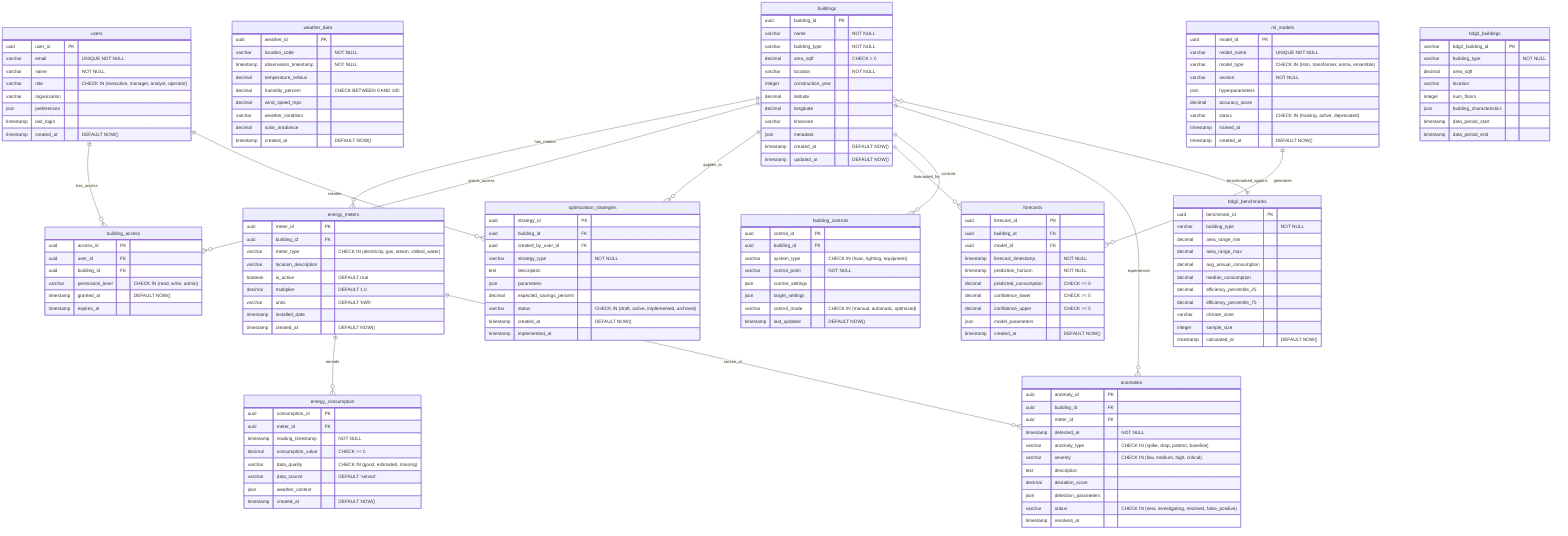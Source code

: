 erDiagram
    %% EAIO Logical Entity Relationship Diagram
    %% Detailed entity relationships with constraints and foreign keys
    
    buildings {
        uuid building_id PK
        varchar name "NOT NULL"
        varchar building_type "NOT NULL"
        decimal area_sqft "CHECK > 0"
        varchar location "NOT NULL"
        integer construction_year
        decimal latitude
        decimal longitude
        varchar timezone
        json metadata
        timestamp created_at "DEFAULT NOW()"
        timestamp updated_at "DEFAULT NOW()"
    }
    
    energy_meters {
        uuid meter_id PK
        uuid building_id FK
        varchar meter_type "CHECK IN (electricity, gas, steam, chilled_water)"
        varchar location_description
        boolean is_active "DEFAULT true"
        decimal multiplier "DEFAULT 1.0"
        varchar units "DEFAULT 'kWh'"
        timestamp installed_date
        timestamp created_at "DEFAULT NOW()"
    }
    
    energy_consumption {
        uuid consumption_id PK
        uuid meter_id FK
        timestamp reading_timestamp "NOT NULL"
        decimal consumption_value "CHECK >= 0"
        varchar data_quality "CHECK IN (good, estimated, missing)"
        varchar data_source "DEFAULT 'sensor'"
        json weather_context
        timestamp created_at "DEFAULT NOW()"
    }
    
    weather_data {
        uuid weather_id PK
        varchar location_code "NOT NULL"
        timestamp observation_timestamp "NOT NULL"
        decimal temperature_celsius
        decimal humidity_percent "CHECK BETWEEN 0 AND 100"
        decimal wind_speed_mps
        varchar weather_condition
        decimal solar_irradiance
        timestamp created_at "DEFAULT NOW()"
    }
    
    users {
        uuid user_id PK
        varchar email "UNIQUE NOT NULL"
        varchar name "NOT NULL"
        varchar role "CHECK IN (executive, manager, analyst, operator)"
        varchar organization
        json preferences
        timestamp last_login
        timestamp created_at "DEFAULT NOW()"
    }
    
    building_access {
        uuid access_id PK
        uuid user_id FK
        uuid building_id FK
        varchar permission_level "CHECK IN (read, write, admin)"
        timestamp granted_at "DEFAULT NOW()"
        timestamp expires_at
    }
    
    optimization_strategies {
        uuid strategy_id PK
        uuid building_id FK
        uuid created_by_user_id FK
        varchar strategy_type "NOT NULL"
        text description
        json parameters
        decimal expected_savings_percent
        varchar status "CHECK IN (draft, active, implemented, archived)"
        timestamp created_at "DEFAULT NOW()"
        timestamp implemented_at
    }
    
    forecasts {
        uuid forecast_id PK
        uuid building_id FK
        uuid model_id FK
        timestamp forecast_timestamp "NOT NULL"
        timestamp prediction_horizon "NOT NULL"
        decimal predicted_consumption "CHECK >= 0"
        decimal confidence_lower "CHECK >= 0"
        decimal confidence_upper "CHECK >= 0"
        json model_parameters
        timestamp created_at "DEFAULT NOW()"
    }
    
    ml_models {
        uuid model_id PK
        varchar model_name "UNIQUE NOT NULL"
        varchar model_type "CHECK IN (lstm, transformer, arima, ensemble)"
        varchar version "NOT NULL"
        json hyperparameters
        decimal accuracy_score
        varchar status "CHECK IN (training, active, deprecated)"
        timestamp trained_at
        timestamp created_at "DEFAULT NOW()"
    }
    
    building_controls {
        uuid control_id PK
        uuid building_id FK
        varchar system_type "CHECK IN (hvac, lighting, equipment)"
        varchar control_point "NOT NULL"
        json current_settings
        json target_settings
        varchar control_mode "CHECK IN (manual, automatic, optimized)"
        timestamp last_updated "DEFAULT NOW()"
    }
    
    anomalies {
        uuid anomaly_id PK
        uuid building_id FK
        uuid meter_id FK
        timestamp detected_at "NOT NULL"
        varchar anomaly_type "CHECK IN (spike, drop, pattern, baseline)"
        varchar severity "CHECK IN (low, medium, high, critical)"
        text description
        decimal deviation_score
        json detection_parameters
        varchar status "CHECK IN (new, investigating, resolved, false_positive)"
        timestamp resolved_at
    }
    
    bdg2_buildings {
        varchar bdg2_building_id PK
        varchar building_type "NOT NULL"
        decimal area_sqft
        varchar location
        integer num_floors
        json building_characteristics
        timestamp data_period_start
        timestamp data_period_end
    }
    
    bdg2_benchmarks {
        uuid benchmark_id PK
        varchar building_type "NOT NULL"
        decimal area_range_min
        decimal area_range_max
        decimal avg_annual_consumption
        decimal median_consumption
        decimal efficiency_percentile_25
        decimal efficiency_percentile_75
        varchar climate_zone
        integer sample_size
        timestamp calculated_at "DEFAULT NOW()"
    }
    
    %% Primary Relationships
    buildings ||--o{ energy_meters : "has_meters"
    energy_meters ||--o{ energy_consumption : "records"
    buildings ||--o{ building_access : "grants_access"
    users ||--o{ building_access : "has_access"
    users ||--o{ optimization_strategies : "creates"
    buildings ||--o{ optimization_strategies : "applies_to"
    buildings ||--o{ forecasts : "forecasted_for"
    ml_models ||--o{ forecasts : "generates"
    buildings ||--o{ building_controls : "controls"
    buildings ||--o{ anomalies : "experiences"
    energy_meters ||--o{ anomalies : "source_of"
    buildings }o--|| bdg2_benchmarks : "benchmarked_against"
    
    %% Additional Constraints and Indexes
    %% Index on energy_consumption(meter_id, reading_timestamp) for time-series queries
    %% Index on weather_data(location_code, observation_timestamp) for weather lookups
    %% Partition energy_consumption by reading_timestamp for performance
    %% Check constraint: forecasts.prediction_horizon > forecasts.forecast_timestamp